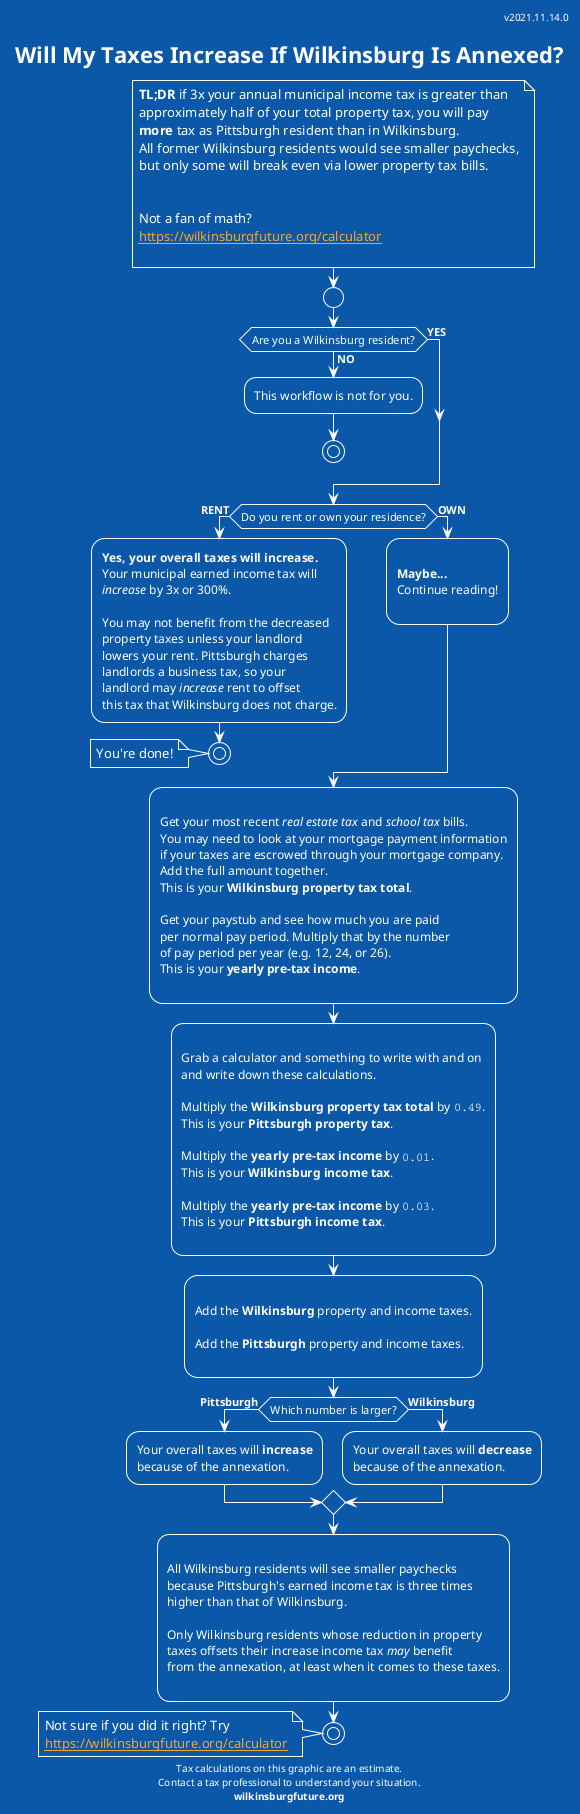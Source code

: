 @startuml
' Best renderer online: https://planttext.com/
' Or use plantuml locally

!theme amiga


title Will My Taxes Increase If Wilkinsburg Is Annexed?
header v2021.11.14.0
footer
Tax calculations on this graphic are an estimate.
Contact a tax professional to understand your situation.
**wilkinsburgfuture.org**
end footer

note
**TL;DR** if 3x your annual municipal income tax is greater than
approximately half of your total property tax, you will pay
**more** tax as Pittsburgh resident than in Wilkinsburg.
All former Wilkinsburg residents would see smaller paychecks,
but only some will break even via lower property tax bills.


Not a fan of math? 
[[https://wilkinsburgfuture.org/calculator]]

end note

start

if (Are you a Wilkinsburg resident?) then (**YES**)

else (**NO**)
  :This workflow is not for you.;
  stop
endif

if (Do you rent or own your residence?) then (**RENT**)
  :**Yes, your overall taxes will increase.**
Your municipal earned income tax will
//increase// by 3x or 300%.

You may not benefit from the decreased
property taxes unless your landlord
lowers your rent. Pittsburgh charges
landlords a business tax, so your
landlord may //increase// rent to offset
this tax that Wilkinsburg does not charge.;
  stop
  note left: You're done!

else (**OWN**)
  :
  **Maybe...**
  Continue reading!
  ;
endif

:
Get your most recent //real estate tax// and //school tax// bills.
You may need to look at your mortgage payment information
if your taxes are escrowed through your mortgage company.
Add the full amount together.
This is your **Wilkinsburg property tax total**.

Get your paystub and see how much you are paid
per normal pay period. Multiply that by the number
of pay period per year (e.g. 12, 24, or 26).
This is your **yearly pre-tax income**.
;

:
Grab a calculator and something to write with and on
and write down these calculations.

Multiply the **Wilkinsburg property tax total** by ""0.49"".
This is your **Pittsburgh property tax**.

Multiply the **yearly pre-tax income** by ""0.01"".
This is your **Wilkinsburg income tax**.

Multiply the **yearly pre-tax income** by ""0.03"".
This is your **Pittsburgh income tax**.
;

:
Add the **Wilkinsburg** property and income taxes.

Add the **Pittsburgh** property and income taxes.
;


if (Which number is larger?) then (**Pittsburgh**)
  :Your overall taxes will **increase**
because of the annexation.;
else (**Wilkinsburg**)
  :Your overall taxes will **decrease**
because of the annexation.;
endif

:
All Wilkinsburg residents will see smaller paychecks
because Pittsburgh's earned income tax is three times
higher than that of Wilkinsburg.

Only Wilkinsburg residents whose reduction in property
taxes offsets their increase income tax //may// benefit
from the annexation, at least when it comes to these taxes.
;

stop

note
Not sure if you did it right? Try
[[https://wilkinsburgfuture.org/calculator]]
end note

@enduml
